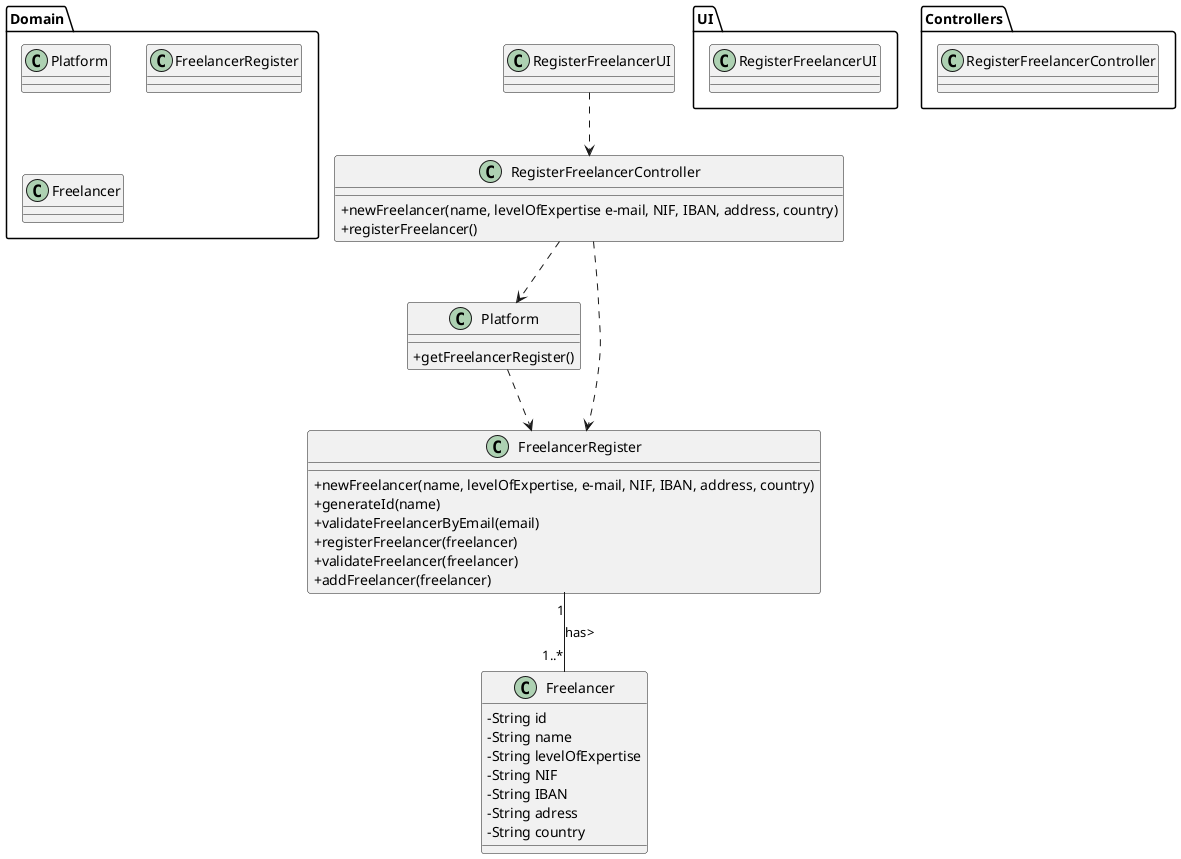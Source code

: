 @startuml
skinparam classAttributeIconSize 0

package UI <<Folder>> {
  class RegisterFreelancerUI
}

package Controllers <<Folder>> {
  class RegisterFreelancerController
}

package Domain <<Folder>> {
class Platform
class FreelancerRegister
class Freelancer
}
class RegisterFreelancerUI {
}

class RegisterFreelancerController {
  +newFreelancer(name, levelOfExpertise e-mail, NIF, IBAN, address, country)
  +registerFreelancer()
}

class Platform {
  +getFreelancerRegister()
}

class FreelancerRegister {
  +newFreelancer(name, levelOfExpertise, e-mail, NIF, IBAN, address, country)
  +generateId(name)
  +validateFreelancerByEmail(email)
  +registerFreelancer(freelancer)
  +validateFreelancer(freelancer)
  +addFreelancer(freelancer)
}

class Freelancer{
-String id
-String name
-String levelOfExpertise
-String NIF
-String IBAN
-String adress
-String country
}

RegisterFreelancerUI ..> RegisterFreelancerController

RegisterFreelancerController ..> Platform
RegisterFreelancerController ..> FreelancerRegister

Platform ..> FreelancerRegister

FreelancerRegister"1" -- "1..*" Freelancer : has>


@enduml
